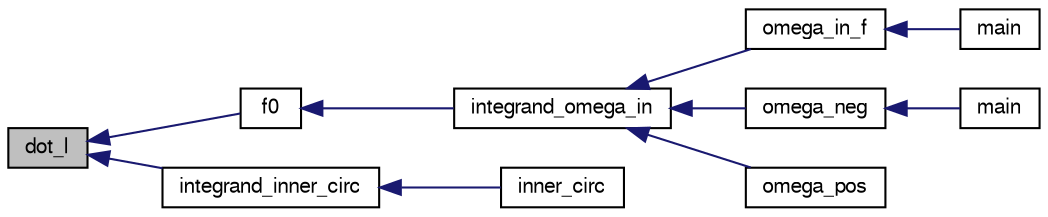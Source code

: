 digraph G
{
  edge [fontname="FreeSans",fontsize="10",labelfontname="FreeSans",labelfontsize="10"];
  node [fontname="FreeSans",fontsize="10",shape=record];
  rankdir=LR;
  Node1 [label="dot_l",height=0.2,width=0.4,color="black", fillcolor="grey75", style="filled" fontcolor="black"];
  Node1 -> Node2 [dir=back,color="midnightblue",fontsize="10",style="solid",fontname="FreeSans"];
  Node2 [label="f0",height=0.2,width=0.4,color="black", fillcolor="white", style="filled",URL="$rtbpdel_8h.html#ae8c62a9a7573e8672ead34056c6c1214"];
  Node2 -> Node3 [dir=back,color="midnightblue",fontsize="10",style="solid",fontname="FreeSans"];
  Node3 [label="integrand_omega_in",height=0.2,width=0.4,color="black", fillcolor="white", style="filled",URL="$inner__circ_8h.html#add386ab1cbaa441219d25f4b52e2f53d"];
  Node3 -> Node4 [dir=back,color="midnightblue",fontsize="10",style="solid",fontname="FreeSans"];
  Node4 [label="omega_in_f",height=0.2,width=0.4,color="black", fillcolor="white", style="filled",URL="$inner__circ_8h.html#a38ed35e40093167924304bddd0374b19"];
  Node4 -> Node5 [dir=back,color="midnightblue",fontsize="10",style="solid",fontname="FreeSans"];
  Node5 [label="main",height=0.2,width=0.4,color="black", fillcolor="white", style="filled",URL="$inner__circ__main_8c.html#ae66f6b31b5ad750f1fe042a706a4e3d4"];
  Node3 -> Node6 [dir=back,color="midnightblue",fontsize="10",style="solid",fontname="FreeSans"];
  Node6 [label="omega_neg",height=0.2,width=0.4,color="black", fillcolor="white", style="filled",URL="$outer__circ_8c.html#a20472a49cb67a336c54f9637cb34d8b4"];
  Node6 -> Node7 [dir=back,color="midnightblue",fontsize="10",style="solid",fontname="FreeSans"];
  Node7 [label="main",height=0.2,width=0.4,color="black", fillcolor="white", style="filled",URL="$outer__circ_8c.html#ae66f6b31b5ad750f1fe042a706a4e3d4"];
  Node3 -> Node8 [dir=back,color="midnightblue",fontsize="10",style="solid",fontname="FreeSans"];
  Node8 [label="omega_pos",height=0.2,width=0.4,color="black", fillcolor="white", style="filled",URL="$outer__circ_8c.html#a54d4f93abc24030310d8ea73a687caf4"];
  Node1 -> Node9 [dir=back,color="midnightblue",fontsize="10",style="solid",fontname="FreeSans"];
  Node9 [label="integrand_inner_circ",height=0.2,width=0.4,color="black", fillcolor="white", style="filled",URL="$inner__circ_8c.html#ad87fcec18ffebb98b900086e345f3f3d"];
  Node9 -> Node10 [dir=back,color="midnightblue",fontsize="10",style="solid",fontname="FreeSans"];
  Node10 [label="inner_circ",height=0.2,width=0.4,color="black", fillcolor="white", style="filled",URL="$inner__circ_8h.html#a72f5962db0d26783910e84f5d1fc9c77"];
}
